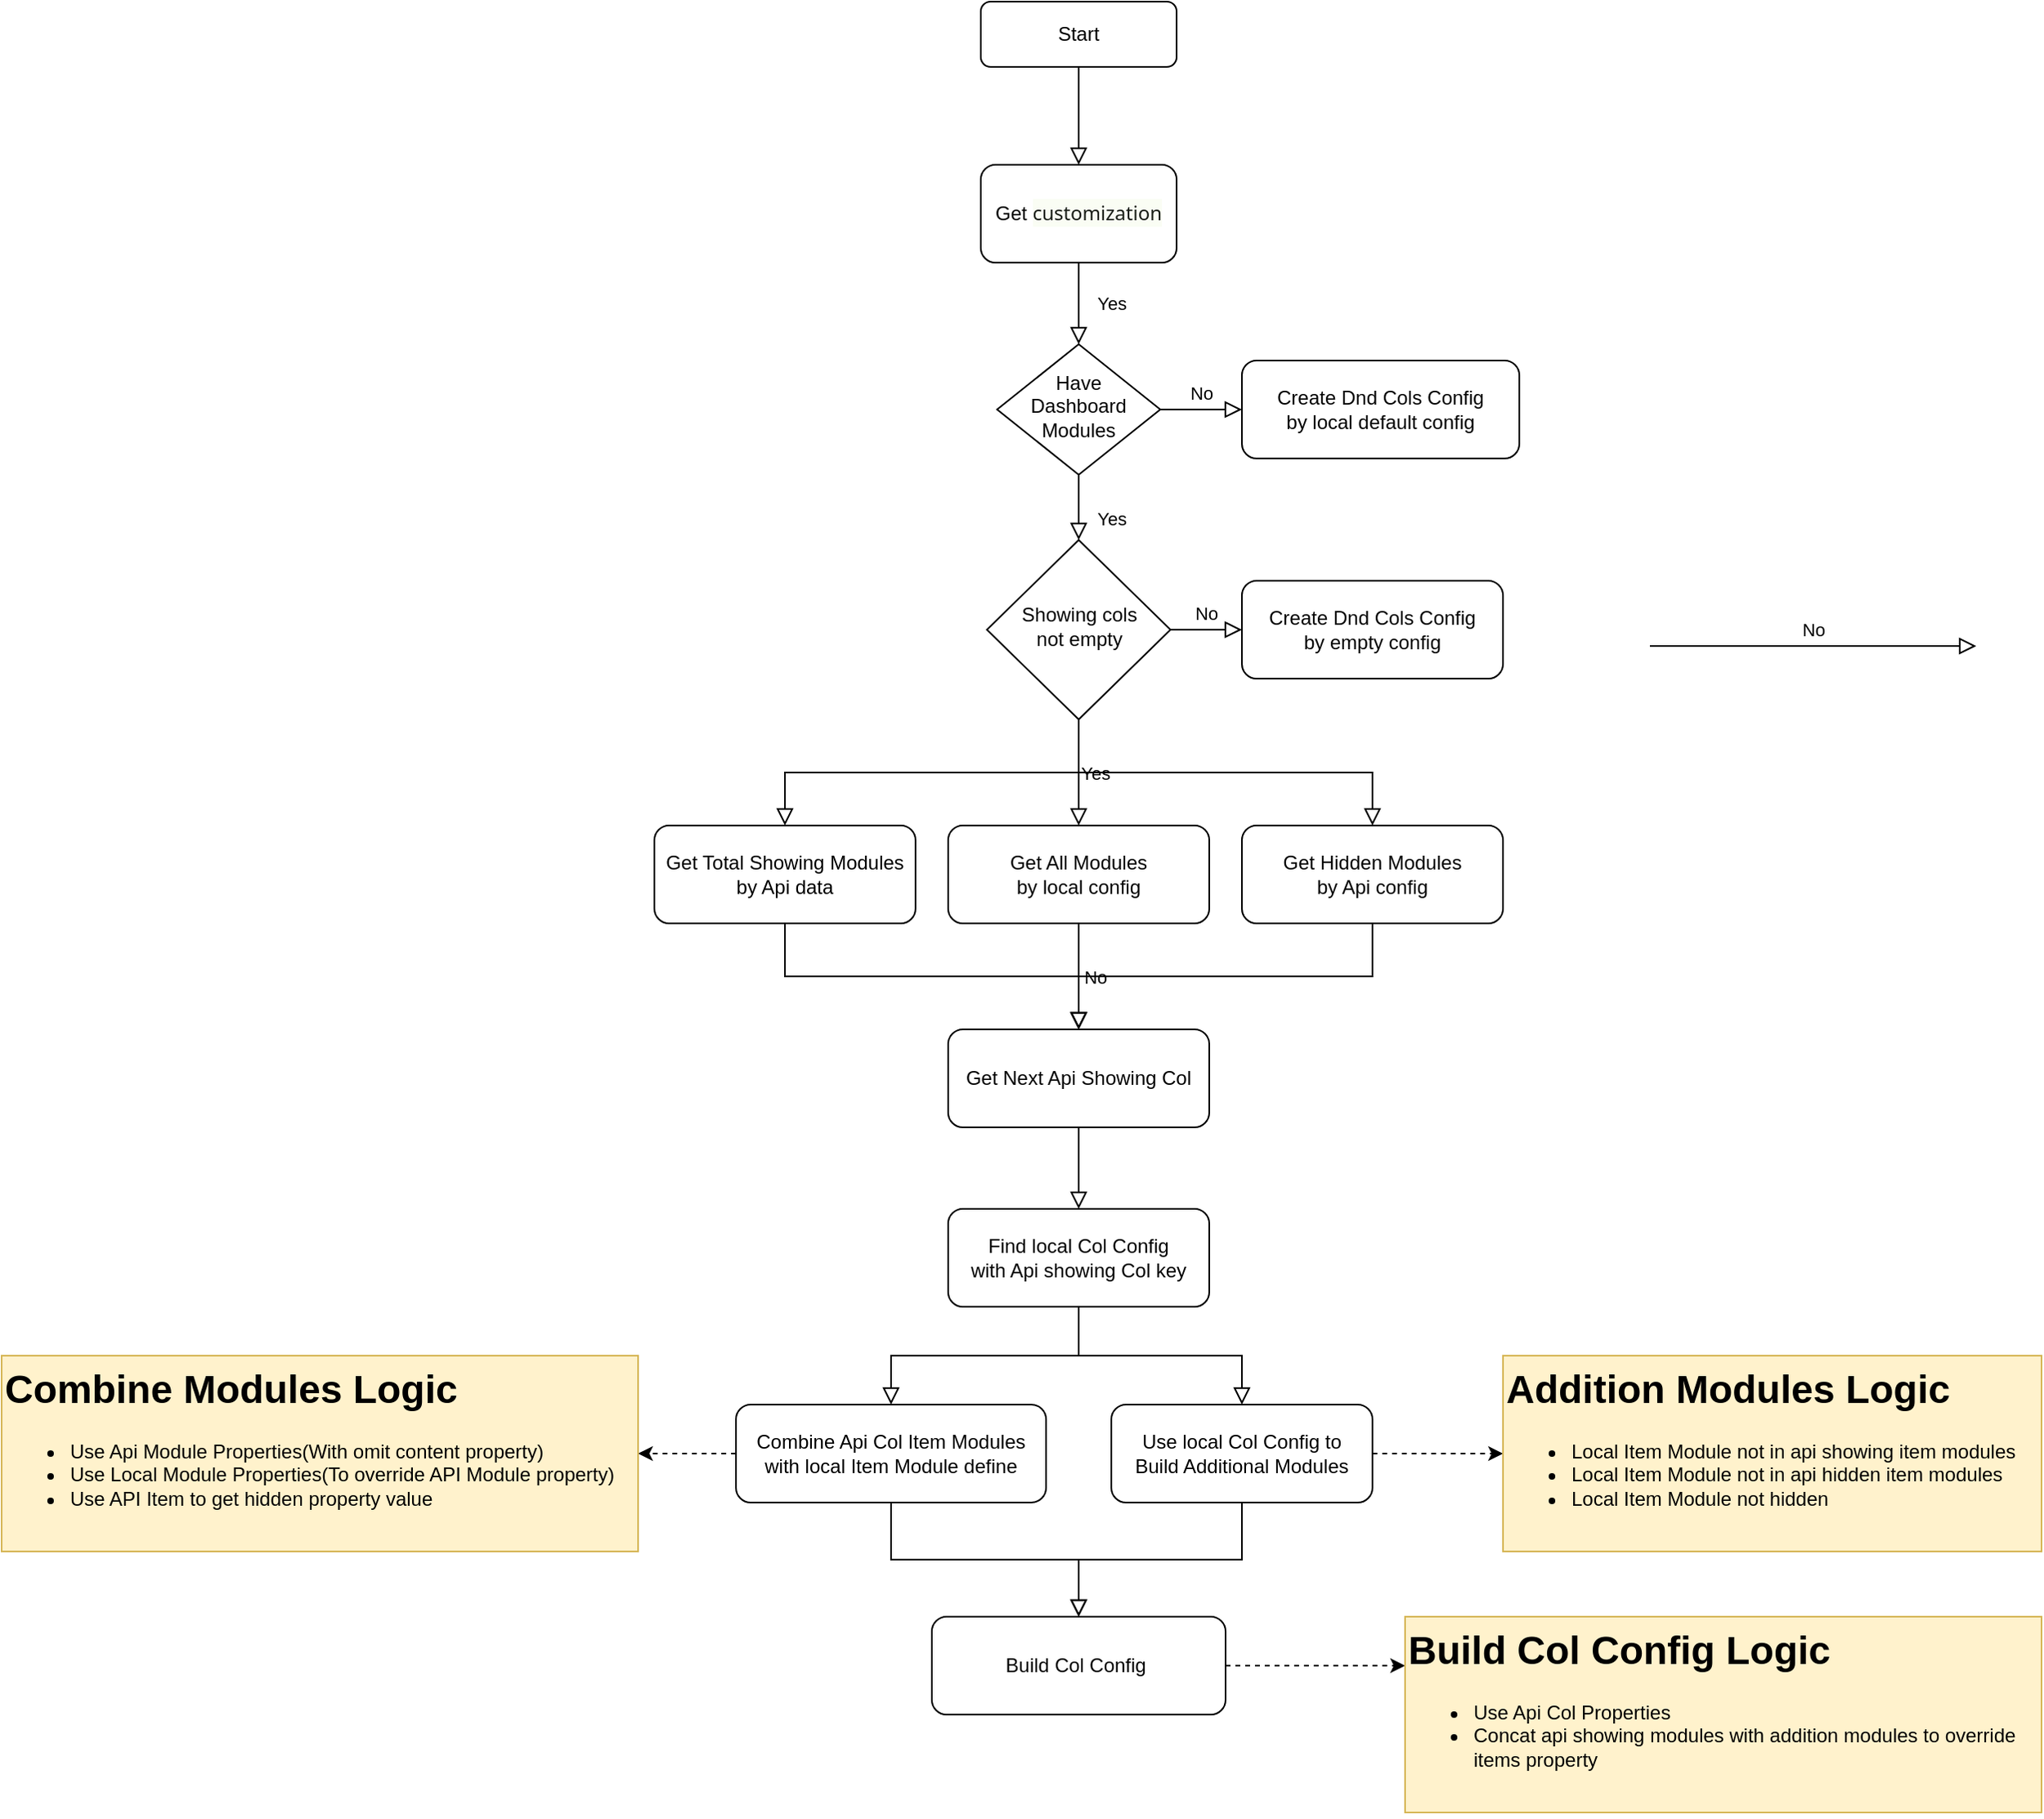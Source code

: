 <mxfile version="26.1.3">
  <diagram id="C5RBs43oDa-KdzZeNtuy" name="Page-1">
    <mxGraphModel dx="2069" dy="705" grid="1" gridSize="10" guides="1" tooltips="1" connect="1" arrows="1" fold="1" page="1" pageScale="1" pageWidth="827" pageHeight="1169" math="0" shadow="0">
      <root>
        <mxCell id="WIyWlLk6GJQsqaUBKTNV-0" />
        <mxCell id="WIyWlLk6GJQsqaUBKTNV-1" parent="WIyWlLk6GJQsqaUBKTNV-0" />
        <mxCell id="WIyWlLk6GJQsqaUBKTNV-2" value="" style="rounded=0;html=1;jettySize=auto;orthogonalLoop=1;fontSize=11;endArrow=block;endFill=0;endSize=8;strokeWidth=1;shadow=0;labelBackgroundColor=none;edgeStyle=orthogonalEdgeStyle;" parent="WIyWlLk6GJQsqaUBKTNV-1" source="WIyWlLk6GJQsqaUBKTNV-3" target="rhZ-suriOUgytLzJm29E-0" edge="1">
          <mxGeometry relative="1" as="geometry">
            <mxPoint x="220" y="170" as="targetPoint" />
          </mxGeometry>
        </mxCell>
        <mxCell id="WIyWlLk6GJQsqaUBKTNV-3" value="Start" style="rounded=1;whiteSpace=wrap;html=1;fontSize=12;glass=0;strokeWidth=1;shadow=0;" parent="WIyWlLk6GJQsqaUBKTNV-1" vertex="1">
          <mxGeometry x="160" y="80" width="120" height="40" as="geometry" />
        </mxCell>
        <mxCell id="WIyWlLk6GJQsqaUBKTNV-4" value="Yes" style="rounded=0;html=1;jettySize=auto;orthogonalLoop=1;fontSize=11;endArrow=block;endFill=0;endSize=8;strokeWidth=1;shadow=0;labelBackgroundColor=none;edgeStyle=orthogonalEdgeStyle;exitX=0.5;exitY=1;exitDx=0;exitDy=0;" parent="WIyWlLk6GJQsqaUBKTNV-1" source="rhZ-suriOUgytLzJm29E-0" target="WIyWlLk6GJQsqaUBKTNV-10" edge="1">
          <mxGeometry y="20" relative="1" as="geometry">
            <mxPoint as="offset" />
            <mxPoint x="220" y="250" as="sourcePoint" />
          </mxGeometry>
        </mxCell>
        <mxCell id="WIyWlLk6GJQsqaUBKTNV-8" value="Yes" style="rounded=0;html=1;jettySize=auto;orthogonalLoop=1;fontSize=11;endArrow=block;endFill=0;endSize=8;strokeWidth=1;shadow=0;labelBackgroundColor=none;edgeStyle=orthogonalEdgeStyle;entryX=0.5;entryY=0;entryDx=0;entryDy=0;" parent="WIyWlLk6GJQsqaUBKTNV-1" source="WIyWlLk6GJQsqaUBKTNV-10" target="rhZ-suriOUgytLzJm29E-1" edge="1">
          <mxGeometry x="0.333" y="20" relative="1" as="geometry">
            <mxPoint as="offset" />
            <mxPoint x="220" y="420" as="targetPoint" />
          </mxGeometry>
        </mxCell>
        <mxCell id="WIyWlLk6GJQsqaUBKTNV-9" value="No" style="edgeStyle=orthogonalEdgeStyle;rounded=0;html=1;jettySize=auto;orthogonalLoop=1;fontSize=11;endArrow=block;endFill=0;endSize=8;strokeWidth=1;shadow=0;labelBackgroundColor=none;" parent="WIyWlLk6GJQsqaUBKTNV-1" source="WIyWlLk6GJQsqaUBKTNV-10" target="WIyWlLk6GJQsqaUBKTNV-12" edge="1">
          <mxGeometry y="10" relative="1" as="geometry">
            <mxPoint as="offset" />
          </mxGeometry>
        </mxCell>
        <mxCell id="WIyWlLk6GJQsqaUBKTNV-10" value="Have Dashboard Modules" style="rhombus;whiteSpace=wrap;html=1;shadow=0;fontFamily=Helvetica;fontSize=12;align=center;strokeWidth=1;spacing=6;spacingTop=-4;" parent="WIyWlLk6GJQsqaUBKTNV-1" vertex="1">
          <mxGeometry x="170" y="290" width="100" height="80" as="geometry" />
        </mxCell>
        <mxCell id="WIyWlLk6GJQsqaUBKTNV-12" value="Create Dnd Cols Config&lt;div&gt;by local default config&lt;/div&gt;" style="rounded=1;whiteSpace=wrap;html=1;fontSize=12;glass=0;strokeWidth=1;shadow=0;" parent="WIyWlLk6GJQsqaUBKTNV-1" vertex="1">
          <mxGeometry x="320" y="300" width="170" height="60" as="geometry" />
        </mxCell>
        <mxCell id="rhZ-suriOUgytLzJm29E-0" value="Get&amp;nbsp;&lt;span style=&quot;color: rgb(25, 29, 23); font-family: system-ui, sans-serif; text-align: start; background-color: rgb(250, 253, 244);&quot;&gt;customization&lt;/span&gt;" style="rounded=1;whiteSpace=wrap;html=1;" vertex="1" parent="WIyWlLk6GJQsqaUBKTNV-1">
          <mxGeometry x="160" y="180" width="120" height="60" as="geometry" />
        </mxCell>
        <mxCell id="rhZ-suriOUgytLzJm29E-1" value="Showing cols&lt;br&gt;not empty" style="rhombus;whiteSpace=wrap;html=1;shadow=0;fontFamily=Helvetica;fontSize=12;align=center;strokeWidth=1;spacing=6;spacingTop=-4;" vertex="1" parent="WIyWlLk6GJQsqaUBKTNV-1">
          <mxGeometry x="163.75" y="410" width="112.5" height="110" as="geometry" />
        </mxCell>
        <mxCell id="rhZ-suriOUgytLzJm29E-2" value="Create Dnd Cols Config&lt;div&gt;by empty config&lt;/div&gt;" style="rounded=1;whiteSpace=wrap;html=1;fontSize=12;glass=0;strokeWidth=1;shadow=0;" vertex="1" parent="WIyWlLk6GJQsqaUBKTNV-1">
          <mxGeometry x="320" y="435" width="160" height="60" as="geometry" />
        </mxCell>
        <mxCell id="rhZ-suriOUgytLzJm29E-3" value="No" style="edgeStyle=orthogonalEdgeStyle;rounded=0;html=1;jettySize=auto;orthogonalLoop=1;fontSize=11;endArrow=block;endFill=0;endSize=8;strokeWidth=1;shadow=0;labelBackgroundColor=none;entryX=0;entryY=0.5;entryDx=0;entryDy=0;exitX=1;exitY=0.5;exitDx=0;exitDy=0;" edge="1" parent="WIyWlLk6GJQsqaUBKTNV-1" source="rhZ-suriOUgytLzJm29E-1" target="rhZ-suriOUgytLzJm29E-2">
          <mxGeometry y="10" relative="1" as="geometry">
            <mxPoint as="offset" />
            <mxPoint x="740" y="445" as="sourcePoint" />
            <mxPoint x="520" y="435" as="targetPoint" />
          </mxGeometry>
        </mxCell>
        <mxCell id="rhZ-suriOUgytLzJm29E-4" value="No" style="edgeStyle=orthogonalEdgeStyle;rounded=0;html=1;jettySize=auto;orthogonalLoop=1;fontSize=11;endArrow=block;endFill=0;endSize=8;strokeWidth=1;shadow=0;labelBackgroundColor=none;" edge="1" parent="WIyWlLk6GJQsqaUBKTNV-1">
          <mxGeometry y="10" relative="1" as="geometry">
            <mxPoint as="offset" />
            <mxPoint x="570" y="475" as="sourcePoint" />
            <mxPoint x="770" y="475" as="targetPoint" />
          </mxGeometry>
        </mxCell>
        <mxCell id="rhZ-suriOUgytLzJm29E-5" value="Yes" style="edgeStyle=orthogonalEdgeStyle;rounded=0;html=1;jettySize=auto;orthogonalLoop=1;fontSize=11;endArrow=block;endFill=0;endSize=8;strokeWidth=1;shadow=0;labelBackgroundColor=none;exitX=0.5;exitY=1;exitDx=0;exitDy=0;entryX=0.5;entryY=0;entryDx=0;entryDy=0;" edge="1" parent="WIyWlLk6GJQsqaUBKTNV-1" source="rhZ-suriOUgytLzJm29E-1" target="rhZ-suriOUgytLzJm29E-6">
          <mxGeometry y="10" relative="1" as="geometry">
            <mxPoint as="offset" />
            <mxPoint x="580" y="485" as="sourcePoint" />
            <mxPoint x="220" y="590" as="targetPoint" />
          </mxGeometry>
        </mxCell>
        <mxCell id="rhZ-suriOUgytLzJm29E-6" value="Get All Modules&lt;br&gt;by local config" style="rounded=1;whiteSpace=wrap;html=1;" vertex="1" parent="WIyWlLk6GJQsqaUBKTNV-1">
          <mxGeometry x="140" y="585" width="160" height="60" as="geometry" />
        </mxCell>
        <mxCell id="rhZ-suriOUgytLzJm29E-7" value="No" style="edgeStyle=orthogonalEdgeStyle;rounded=0;html=1;jettySize=auto;orthogonalLoop=1;fontSize=11;endArrow=block;endFill=0;endSize=8;strokeWidth=1;shadow=0;labelBackgroundColor=none;exitX=0.5;exitY=1;exitDx=0;exitDy=0;entryX=0.5;entryY=0;entryDx=0;entryDy=0;" edge="1" parent="WIyWlLk6GJQsqaUBKTNV-1" source="rhZ-suriOUgytLzJm29E-6" target="rhZ-suriOUgytLzJm29E-8">
          <mxGeometry y="10" relative="1" as="geometry">
            <mxPoint as="offset" />
            <mxPoint x="580" y="485" as="sourcePoint" />
            <mxPoint x="220" y="730" as="targetPoint" />
          </mxGeometry>
        </mxCell>
        <mxCell id="rhZ-suriOUgytLzJm29E-8" value="Get Next Api Showing Col" style="rounded=1;whiteSpace=wrap;html=1;" vertex="1" parent="WIyWlLk6GJQsqaUBKTNV-1">
          <mxGeometry x="140" y="710" width="160" height="60" as="geometry" />
        </mxCell>
        <mxCell id="rhZ-suriOUgytLzJm29E-9" value="Get Hidden Modules&lt;br&gt;by Api config" style="rounded=1;whiteSpace=wrap;html=1;" vertex="1" parent="WIyWlLk6GJQsqaUBKTNV-1">
          <mxGeometry x="320" y="585" width="160" height="60" as="geometry" />
        </mxCell>
        <mxCell id="rhZ-suriOUgytLzJm29E-10" value="Get Total Showing Modules&lt;br&gt;by Api data" style="rounded=1;whiteSpace=wrap;html=1;" vertex="1" parent="WIyWlLk6GJQsqaUBKTNV-1">
          <mxGeometry x="-40" y="585" width="160" height="60" as="geometry" />
        </mxCell>
        <mxCell id="rhZ-suriOUgytLzJm29E-11" value="" style="edgeStyle=orthogonalEdgeStyle;rounded=0;html=1;jettySize=auto;orthogonalLoop=1;fontSize=11;endArrow=block;endFill=0;endSize=8;strokeWidth=1;shadow=0;labelBackgroundColor=none;exitX=0.5;exitY=1;exitDx=0;exitDy=0;entryX=0.5;entryY=0;entryDx=0;entryDy=0;" edge="1" parent="WIyWlLk6GJQsqaUBKTNV-1" source="rhZ-suriOUgytLzJm29E-1" target="rhZ-suriOUgytLzJm29E-10">
          <mxGeometry y="10" relative="1" as="geometry">
            <mxPoint as="offset" />
            <mxPoint x="580" y="485" as="sourcePoint" />
            <mxPoint x="780" y="485" as="targetPoint" />
          </mxGeometry>
        </mxCell>
        <mxCell id="rhZ-suriOUgytLzJm29E-12" value="" style="edgeStyle=orthogonalEdgeStyle;rounded=0;html=1;jettySize=auto;orthogonalLoop=1;fontSize=11;endArrow=block;endFill=0;endSize=8;strokeWidth=1;shadow=0;labelBackgroundColor=none;exitX=0.5;exitY=1;exitDx=0;exitDy=0;entryX=0.5;entryY=0;entryDx=0;entryDy=0;" edge="1" parent="WIyWlLk6GJQsqaUBKTNV-1" source="rhZ-suriOUgytLzJm29E-1" target="rhZ-suriOUgytLzJm29E-9">
          <mxGeometry y="10" relative="1" as="geometry">
            <mxPoint as="offset" />
            <mxPoint x="230" y="530" as="sourcePoint" />
            <mxPoint x="50" y="595" as="targetPoint" />
          </mxGeometry>
        </mxCell>
        <mxCell id="rhZ-suriOUgytLzJm29E-13" value="" style="edgeStyle=orthogonalEdgeStyle;rounded=0;html=1;jettySize=auto;orthogonalLoop=1;fontSize=11;endArrow=block;endFill=0;endSize=8;strokeWidth=1;shadow=0;labelBackgroundColor=none;exitX=0.5;exitY=1;exitDx=0;exitDy=0;entryX=0.5;entryY=0;entryDx=0;entryDy=0;" edge="1" parent="WIyWlLk6GJQsqaUBKTNV-1" source="rhZ-suriOUgytLzJm29E-10" target="rhZ-suriOUgytLzJm29E-8">
          <mxGeometry y="10" relative="1" as="geometry">
            <mxPoint as="offset" />
            <mxPoint x="580" y="485" as="sourcePoint" />
            <mxPoint x="780" y="485" as="targetPoint" />
          </mxGeometry>
        </mxCell>
        <mxCell id="rhZ-suriOUgytLzJm29E-14" value="" style="edgeStyle=orthogonalEdgeStyle;rounded=0;html=1;jettySize=auto;orthogonalLoop=1;fontSize=11;endArrow=block;endFill=0;endSize=8;strokeWidth=1;shadow=0;labelBackgroundColor=none;exitX=0.5;exitY=1;exitDx=0;exitDy=0;entryX=0.5;entryY=0;entryDx=0;entryDy=0;" edge="1" parent="WIyWlLk6GJQsqaUBKTNV-1" source="rhZ-suriOUgytLzJm29E-9" target="rhZ-suriOUgytLzJm29E-8">
          <mxGeometry y="10" relative="1" as="geometry">
            <mxPoint as="offset" />
            <mxPoint x="50" y="655" as="sourcePoint" />
            <mxPoint x="230" y="720" as="targetPoint" />
          </mxGeometry>
        </mxCell>
        <mxCell id="rhZ-suriOUgytLzJm29E-15" value="Find local Col Config&lt;br&gt;with Api showing Col key" style="rounded=1;whiteSpace=wrap;html=1;" vertex="1" parent="WIyWlLk6GJQsqaUBKTNV-1">
          <mxGeometry x="140" y="820" width="160" height="60" as="geometry" />
        </mxCell>
        <mxCell id="rhZ-suriOUgytLzJm29E-16" value="" style="edgeStyle=orthogonalEdgeStyle;rounded=0;html=1;jettySize=auto;orthogonalLoop=1;fontSize=11;endArrow=block;endFill=0;endSize=8;strokeWidth=1;shadow=0;labelBackgroundColor=none;exitX=0.5;exitY=1;exitDx=0;exitDy=0;entryX=0.5;entryY=0;entryDx=0;entryDy=0;" edge="1" parent="WIyWlLk6GJQsqaUBKTNV-1" source="rhZ-suriOUgytLzJm29E-8" target="rhZ-suriOUgytLzJm29E-15">
          <mxGeometry y="10" relative="1" as="geometry">
            <mxPoint as="offset" />
            <mxPoint x="580" y="485" as="sourcePoint" />
            <mxPoint x="780" y="485" as="targetPoint" />
          </mxGeometry>
        </mxCell>
        <mxCell id="rhZ-suriOUgytLzJm29E-28" style="edgeStyle=orthogonalEdgeStyle;rounded=0;orthogonalLoop=1;jettySize=auto;html=1;exitX=1;exitY=0.5;exitDx=0;exitDy=0;entryX=0;entryY=0.5;entryDx=0;entryDy=0;dashed=1;" edge="1" parent="WIyWlLk6GJQsqaUBKTNV-1" source="rhZ-suriOUgytLzJm29E-17" target="rhZ-suriOUgytLzJm29E-27">
          <mxGeometry relative="1" as="geometry" />
        </mxCell>
        <mxCell id="rhZ-suriOUgytLzJm29E-17" value="Use local Col Config to &lt;br&gt;Build Additional Modules" style="rounded=1;whiteSpace=wrap;html=1;" vertex="1" parent="WIyWlLk6GJQsqaUBKTNV-1">
          <mxGeometry x="240" y="940" width="160" height="60" as="geometry" />
        </mxCell>
        <mxCell id="rhZ-suriOUgytLzJm29E-18" value="" style="edgeStyle=orthogonalEdgeStyle;rounded=0;html=1;jettySize=auto;orthogonalLoop=1;fontSize=11;endArrow=block;endFill=0;endSize=8;strokeWidth=1;shadow=0;labelBackgroundColor=none;exitX=0.5;exitY=1;exitDx=0;exitDy=0;entryX=0.5;entryY=0;entryDx=0;entryDy=0;" edge="1" parent="WIyWlLk6GJQsqaUBKTNV-1" source="rhZ-suriOUgytLzJm29E-15" target="rhZ-suriOUgytLzJm29E-17">
          <mxGeometry y="10" relative="1" as="geometry">
            <mxPoint as="offset" />
            <mxPoint x="580" y="485" as="sourcePoint" />
            <mxPoint x="780" y="485" as="targetPoint" />
          </mxGeometry>
        </mxCell>
        <mxCell id="rhZ-suriOUgytLzJm29E-27" value="&lt;h1 style=&quot;margin-top: 0px;&quot;&gt;Addition Modules Logic&lt;/h1&gt;&lt;p&gt;&lt;/p&gt;&lt;ul&gt;&lt;li&gt;Local Item Module not in api showing item modules&lt;/li&gt;&lt;li&gt;Local Item Module not in api hidden item modules&lt;/li&gt;&lt;li&gt;Local Item Module not hidden&lt;/li&gt;&lt;/ul&gt;&lt;p&gt;&lt;/p&gt;" style="text;html=1;whiteSpace=wrap;overflow=hidden;rounded=0;fillColor=#fff2cc;strokeColor=#d6b656;" vertex="1" parent="WIyWlLk6GJQsqaUBKTNV-1">
          <mxGeometry x="480" y="910" width="330" height="120" as="geometry" />
        </mxCell>
        <mxCell id="rhZ-suriOUgytLzJm29E-32" style="edgeStyle=orthogonalEdgeStyle;rounded=0;orthogonalLoop=1;jettySize=auto;html=1;exitX=0;exitY=0.5;exitDx=0;exitDy=0;entryX=1;entryY=0.5;entryDx=0;entryDy=0;dashed=1;" edge="1" parent="WIyWlLk6GJQsqaUBKTNV-1" source="rhZ-suriOUgytLzJm29E-29" target="rhZ-suriOUgytLzJm29E-31">
          <mxGeometry relative="1" as="geometry" />
        </mxCell>
        <mxCell id="rhZ-suriOUgytLzJm29E-29" value="Combine Api Col Item Modules &lt;br&gt;with local Item Module define" style="rounded=1;whiteSpace=wrap;html=1;" vertex="1" parent="WIyWlLk6GJQsqaUBKTNV-1">
          <mxGeometry x="10" y="940" width="190" height="60" as="geometry" />
        </mxCell>
        <mxCell id="rhZ-suriOUgytLzJm29E-30" value="" style="edgeStyle=orthogonalEdgeStyle;rounded=0;html=1;jettySize=auto;orthogonalLoop=1;fontSize=11;endArrow=block;endFill=0;endSize=8;strokeWidth=1;shadow=0;labelBackgroundColor=none;exitX=0.5;exitY=1;exitDx=0;exitDy=0;entryX=0.5;entryY=0;entryDx=0;entryDy=0;" edge="1" parent="WIyWlLk6GJQsqaUBKTNV-1" source="rhZ-suriOUgytLzJm29E-15" target="rhZ-suriOUgytLzJm29E-29">
          <mxGeometry y="10" relative="1" as="geometry">
            <mxPoint as="offset" />
            <mxPoint x="230" y="890" as="sourcePoint" />
            <mxPoint x="330" y="940" as="targetPoint" />
          </mxGeometry>
        </mxCell>
        <mxCell id="rhZ-suriOUgytLzJm29E-31" value="&lt;h1 style=&quot;margin-top: 0px;&quot;&gt;Combine Modules Logic&lt;/h1&gt;&lt;p&gt;&lt;/p&gt;&lt;ul&gt;&lt;li&gt;Use Api Module Properties(With omit content property)&lt;/li&gt;&lt;li&gt;Use Local Module Properties(To override API Module property)&lt;/li&gt;&lt;li&gt;Use API Item to get hidden property value&lt;/li&gt;&lt;/ul&gt;&lt;p&gt;&lt;/p&gt;" style="text;html=1;whiteSpace=wrap;overflow=hidden;rounded=0;fillColor=#fff2cc;strokeColor=#d6b656;" vertex="1" parent="WIyWlLk6GJQsqaUBKTNV-1">
          <mxGeometry x="-440" y="910" width="390" height="120" as="geometry" />
        </mxCell>
        <mxCell id="rhZ-suriOUgytLzJm29E-37" style="edgeStyle=orthogonalEdgeStyle;rounded=0;orthogonalLoop=1;jettySize=auto;html=1;exitX=1;exitY=0.5;exitDx=0;exitDy=0;entryX=0;entryY=0.25;entryDx=0;entryDy=0;dashed=1;" edge="1" parent="WIyWlLk6GJQsqaUBKTNV-1" source="rhZ-suriOUgytLzJm29E-33" target="rhZ-suriOUgytLzJm29E-36">
          <mxGeometry relative="1" as="geometry" />
        </mxCell>
        <mxCell id="rhZ-suriOUgytLzJm29E-33" value="Build Col Config&amp;nbsp;" style="rounded=1;whiteSpace=wrap;html=1;" vertex="1" parent="WIyWlLk6GJQsqaUBKTNV-1">
          <mxGeometry x="130" y="1070" width="180" height="60" as="geometry" />
        </mxCell>
        <mxCell id="rhZ-suriOUgytLzJm29E-34" value="" style="edgeStyle=orthogonalEdgeStyle;rounded=0;html=1;jettySize=auto;orthogonalLoop=1;fontSize=11;endArrow=block;endFill=0;endSize=8;strokeWidth=1;shadow=0;labelBackgroundColor=none;exitX=0.5;exitY=1;exitDx=0;exitDy=0;" edge="1" parent="WIyWlLk6GJQsqaUBKTNV-1" source="rhZ-suriOUgytLzJm29E-17" target="rhZ-suriOUgytLzJm29E-33">
          <mxGeometry y="10" relative="1" as="geometry">
            <mxPoint as="offset" />
            <mxPoint x="580" y="485" as="sourcePoint" />
            <mxPoint x="780" y="485" as="targetPoint" />
          </mxGeometry>
        </mxCell>
        <mxCell id="rhZ-suriOUgytLzJm29E-35" value="" style="edgeStyle=orthogonalEdgeStyle;rounded=0;html=1;jettySize=auto;orthogonalLoop=1;fontSize=11;endArrow=block;endFill=0;endSize=8;strokeWidth=1;shadow=0;labelBackgroundColor=none;exitX=0.5;exitY=1;exitDx=0;exitDy=0;entryX=0.5;entryY=0;entryDx=0;entryDy=0;" edge="1" parent="WIyWlLk6GJQsqaUBKTNV-1" source="rhZ-suriOUgytLzJm29E-29" target="rhZ-suriOUgytLzJm29E-33">
          <mxGeometry y="10" relative="1" as="geometry">
            <mxPoint as="offset" />
            <mxPoint x="330" y="1000" as="sourcePoint" />
            <mxPoint x="230" y="1070" as="targetPoint" />
          </mxGeometry>
        </mxCell>
        <mxCell id="rhZ-suriOUgytLzJm29E-36" value="&lt;h1 style=&quot;margin-top: 0px;&quot;&gt;Build Col Config Logic&lt;/h1&gt;&lt;p&gt;&lt;/p&gt;&lt;ul&gt;&lt;li&gt;Use Api Col Properties&lt;/li&gt;&lt;li&gt;Concat api showing modules with addition modules to override items property&lt;/li&gt;&lt;/ul&gt;&lt;p&gt;&lt;/p&gt;" style="text;html=1;whiteSpace=wrap;overflow=hidden;rounded=0;fillColor=#fff2cc;strokeColor=#d6b656;" vertex="1" parent="WIyWlLk6GJQsqaUBKTNV-1">
          <mxGeometry x="420" y="1070" width="390" height="120" as="geometry" />
        </mxCell>
      </root>
    </mxGraphModel>
  </diagram>
</mxfile>
